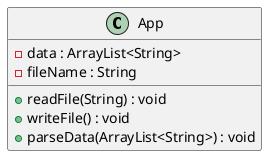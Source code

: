 @startuml
'https://plantuml.com/class-diagram

class App {
-data : ArrayList<String>
  -fileName : String
  +readFile(String) : void
  +writeFile() : void
  +parseData(ArrayList<String>) : void
}




@enduml